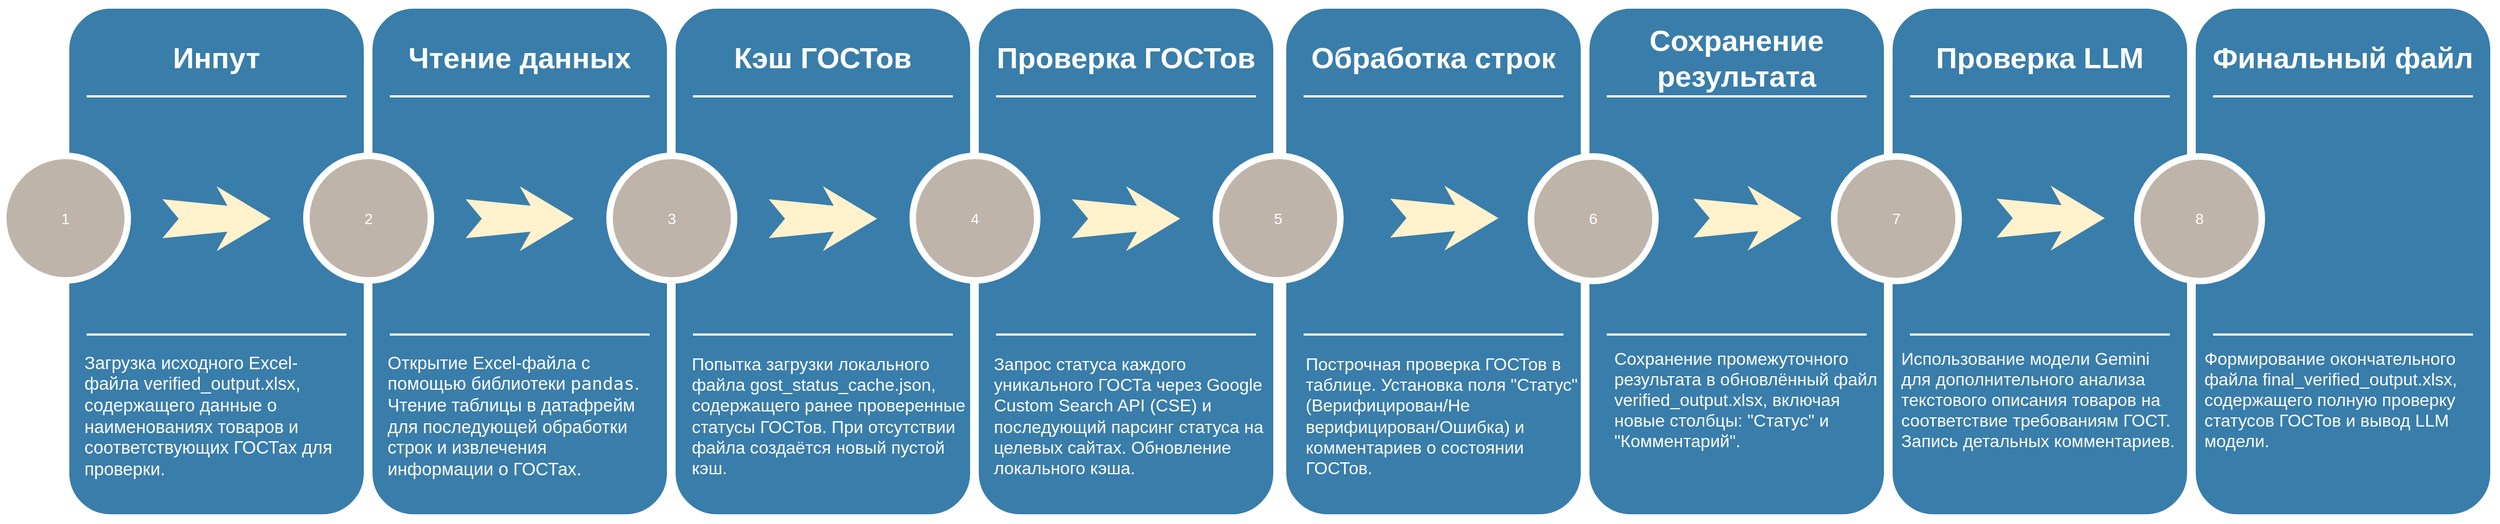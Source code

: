 <mxfile version="26.1.2">
  <diagram name="Page-1" id="12e1b939-464a-85fe-373e-61e167be1490">
    <mxGraphModel dx="1720" dy="871" grid="1" gridSize="10" guides="1" tooltips="1" connect="1" arrows="1" fold="1" page="1" pageScale="1.5" pageWidth="1169" pageHeight="826" background="none" math="0" shadow="0">
      <root>
        <mxCell id="0" />
        <mxCell id="1" parent="0" />
        <mxCell id="60da8b9f42644d3a-2" value="" style="whiteSpace=wrap;html=1;rounded=1;shadow=0;strokeWidth=8;fontSize=20;align=center;fillColor=#397DAA;strokeColor=#FFFFFF;" parent="1" vertex="1">
          <mxGeometry x="316" y="405" width="280" height="475" as="geometry" />
        </mxCell>
        <mxCell id="60da8b9f42644d3a-3" value="Инпут" style="text;html=1;strokeColor=none;fillColor=none;align=center;verticalAlign=middle;whiteSpace=wrap;rounded=0;shadow=0;fontSize=27;fontColor=#FFFFFF;fontStyle=1" parent="1" vertex="1">
          <mxGeometry x="316" y="425" width="280" height="60" as="geometry" />
        </mxCell>
        <mxCell id="60da8b9f42644d3a-4" value="&lt;h3 class=&quot;&quot; data-end=&quot;306&quot; data-start=&quot;272&quot;&gt;&lt;span style=&quot;font-weight: normal;&quot;&gt;Загрузка исходного Excel-файла &lt;code data-end=&quot;256&quot; data-start=&quot;234&quot;&gt;&lt;font face=&quot;Helvetica&quot;&gt;verified_output.xlsx&lt;/font&gt;&lt;/code&gt;, содержащего данные о наименованиях товаров и соответствующих ГОСТах для проверки.&lt;/span&gt;&lt;/h3&gt;" style="text;html=1;strokeColor=none;fillColor=none;align=left;verticalAlign=middle;whiteSpace=wrap;rounded=0;shadow=0;fontSize=14;fontColor=#FFFFFF;" parent="1" vertex="1">
          <mxGeometry x="332" y="740" width="248" height="90" as="geometry" />
        </mxCell>
        <mxCell id="60da8b9f42644d3a-6" value="" style="line;strokeWidth=2;html=1;rounded=0;shadow=0;fontSize=27;align=center;fillColor=none;strokeColor=#FFFFFF;" parent="1" vertex="1">
          <mxGeometry x="336" y="485" width="240" height="10" as="geometry" />
        </mxCell>
        <mxCell id="60da8b9f42644d3a-7" value="" style="line;strokeWidth=2;html=1;rounded=0;shadow=0;fontSize=27;align=center;fillColor=none;strokeColor=#FFFFFF;" parent="1" vertex="1">
          <mxGeometry x="336" y="705" width="240" height="10" as="geometry" />
        </mxCell>
        <mxCell id="60da8b9f42644d3a-8" value="1" style="ellipse;whiteSpace=wrap;html=1;rounded=0;shadow=0;strokeWidth=6;fontSize=14;align=center;fillColor=#BFB4A9;strokeColor=#FFFFFF;fontColor=#FFFFFF;" parent="1" vertex="1">
          <mxGeometry x="259" y="545" width="115" height="115" as="geometry" />
        </mxCell>
        <mxCell id="60da8b9f42644d3a-9" value="" style="html=1;shadow=0;dashed=0;align=center;verticalAlign=middle;shape=mxgraph.arrows2.stylisedArrow;dy=0.6;dx=40;notch=15;feather=0.4;rounded=0;strokeWidth=1;fontSize=27;strokeColor=none;fillColor=#fff2cc;" parent="1" vertex="1">
          <mxGeometry x="406" y="573" width="100" height="60" as="geometry" />
        </mxCell>
        <mxCell id="60da8b9f42644d3a-17" value="" style="whiteSpace=wrap;html=1;rounded=1;shadow=0;strokeWidth=8;fontSize=20;align=center;fillColor=#397DAA;strokeColor=#FFFFFF;" parent="1" vertex="1">
          <mxGeometry x="596" y="405" width="280" height="475" as="geometry" />
        </mxCell>
        <mxCell id="60da8b9f42644d3a-18" value="Чтение данных" style="text;html=1;strokeColor=none;fillColor=none;align=center;verticalAlign=middle;whiteSpace=wrap;rounded=0;shadow=0;fontSize=27;fontColor=#FFFFFF;fontStyle=1" parent="1" vertex="1">
          <mxGeometry x="596" y="425" width="280" height="60" as="geometry" />
        </mxCell>
        <mxCell id="60da8b9f42644d3a-19" value="&lt;h3 style=&quot;&quot; class=&quot;&quot; data-end=&quot;534&quot; data-start=&quot;494&quot;&gt;&lt;span style=&quot;font-weight: normal;&quot;&gt;Открытие Excel-файла с помощью библиотеки &lt;code data-end=&quot;469&quot; data-start=&quot;461&quot;&gt;pandas&lt;/code&gt;. Чтение таблицы в датафрейм для последующей обработки строк и извлечения информации о ГОСТах.&lt;/span&gt;&lt;/h3&gt;" style="text;html=1;strokeColor=none;fillColor=none;align=left;verticalAlign=middle;whiteSpace=wrap;rounded=0;shadow=0;fontSize=14;fontColor=#FFFFFF;" parent="1" vertex="1">
          <mxGeometry x="612" y="740" width="248" height="90" as="geometry" />
        </mxCell>
        <mxCell id="60da8b9f42644d3a-20" value="" style="line;strokeWidth=2;html=1;rounded=0;shadow=0;fontSize=27;align=center;fillColor=none;strokeColor=#FFFFFF;" parent="1" vertex="1">
          <mxGeometry x="616" y="485" width="240" height="10" as="geometry" />
        </mxCell>
        <mxCell id="60da8b9f42644d3a-21" value="" style="line;strokeWidth=2;html=1;rounded=0;shadow=0;fontSize=27;align=center;fillColor=none;strokeColor=#FFFFFF;" parent="1" vertex="1">
          <mxGeometry x="616" y="705" width="240" height="10" as="geometry" />
        </mxCell>
        <mxCell id="60da8b9f42644d3a-22" value="2" style="ellipse;whiteSpace=wrap;html=1;rounded=0;shadow=0;strokeWidth=6;fontSize=14;align=center;fillColor=#BFB4A9;strokeColor=#FFFFFF;fontColor=#FFFFFF;" parent="1" vertex="1">
          <mxGeometry x="539" y="545" width="115" height="115" as="geometry" />
        </mxCell>
        <mxCell id="60da8b9f42644d3a-23" value="" style="html=1;shadow=0;dashed=0;align=center;verticalAlign=middle;shape=mxgraph.arrows2.stylisedArrow;dy=0.6;dx=40;notch=15;feather=0.4;rounded=0;strokeWidth=1;fontSize=27;strokeColor=none;fillColor=#fff2cc;" parent="1" vertex="1">
          <mxGeometry x="686" y="573" width="100" height="60" as="geometry" />
        </mxCell>
        <mxCell id="60da8b9f42644d3a-24" value="" style="whiteSpace=wrap;html=1;rounded=1;shadow=0;strokeWidth=8;fontSize=20;align=center;fillColor=#397DAA;strokeColor=#FFFFFF;" parent="1" vertex="1">
          <mxGeometry x="876" y="405" width="280" height="475" as="geometry" />
        </mxCell>
        <mxCell id="60da8b9f42644d3a-25" value="Кэш ГОСТов" style="text;html=1;strokeColor=none;fillColor=none;align=center;verticalAlign=middle;whiteSpace=wrap;rounded=0;shadow=0;fontSize=27;fontColor=#FFFFFF;fontStyle=1" parent="1" vertex="1">
          <mxGeometry x="876" y="425" width="280" height="60" as="geometry" />
        </mxCell>
        <mxCell id="60da8b9f42644d3a-26" value="&lt;font style=&quot;font-size: 16px;&quot;&gt;Попытка загрузки локального файла &lt;code data-end=&quot;695&quot; data-start=&quot;671&quot;&gt;&lt;font face=&quot;Helvetica&quot;&gt;gost_status_cache.json&lt;/font&gt;&lt;/code&gt;, содержащего ранее проверенные статусы ГОСТов. При отсутствии файла создаётся новый пустой кэш.&lt;/font&gt;" style="text;html=1;strokeColor=none;fillColor=none;align=left;verticalAlign=middle;whiteSpace=wrap;rounded=0;shadow=0;fontSize=14;fontColor=#FFFFFF;" parent="1" vertex="1">
          <mxGeometry x="893" y="740" width="263" height="90" as="geometry" />
        </mxCell>
        <mxCell id="60da8b9f42644d3a-27" value="" style="line;strokeWidth=2;html=1;rounded=0;shadow=0;fontSize=27;align=center;fillColor=none;strokeColor=#FFFFFF;" parent="1" vertex="1">
          <mxGeometry x="896" y="485" width="240" height="10" as="geometry" />
        </mxCell>
        <mxCell id="60da8b9f42644d3a-28" value="" style="line;strokeWidth=2;html=1;rounded=0;shadow=0;fontSize=27;align=center;fillColor=none;strokeColor=#FFFFFF;" parent="1" vertex="1">
          <mxGeometry x="896" y="705" width="240" height="10" as="geometry" />
        </mxCell>
        <mxCell id="60da8b9f42644d3a-29" value="3" style="ellipse;whiteSpace=wrap;html=1;rounded=0;shadow=0;strokeWidth=6;fontSize=14;align=center;fillColor=#BFB4A9;strokeColor=#FFFFFF;fontColor=#FFFFFF;" parent="1" vertex="1">
          <mxGeometry x="819" y="545" width="115" height="115" as="geometry" />
        </mxCell>
        <mxCell id="60da8b9f42644d3a-30" value="" style="html=1;shadow=0;dashed=0;align=center;verticalAlign=middle;shape=mxgraph.arrows2.stylisedArrow;dy=0.6;dx=40;notch=15;feather=0.4;rounded=0;strokeWidth=1;fontSize=27;strokeColor=none;fillColor=#fff2cc;" parent="1" vertex="1">
          <mxGeometry x="966" y="573" width="100" height="60" as="geometry" />
        </mxCell>
        <mxCell id="60da8b9f42644d3a-31" value="" style="whiteSpace=wrap;html=1;rounded=1;shadow=0;strokeWidth=8;fontSize=20;align=center;fillColor=#397DAA;strokeColor=#FFFFFF;" parent="1" vertex="1">
          <mxGeometry x="1156" y="405" width="280" height="475" as="geometry" />
        </mxCell>
        <mxCell id="60da8b9f42644d3a-32" value="Проверка ГОСТов" style="text;html=1;strokeColor=none;fillColor=none;align=center;verticalAlign=middle;whiteSpace=wrap;rounded=0;shadow=0;fontSize=27;fontColor=#FFFFFF;fontStyle=1" parent="1" vertex="1">
          <mxGeometry x="1156" y="425" width="280" height="60" as="geometry" />
        </mxCell>
        <mxCell id="60da8b9f42644d3a-33" value="&lt;font style=&quot;font-size: 16px;&quot;&gt;Запрос статуса каждого уникального ГОСТа через Google Custom Search API (CSE) и последующий парсинг статуса на целевых сайтах. Обновление локального кэша.&lt;/font&gt;" style="text;html=1;strokeColor=none;fillColor=none;align=left;verticalAlign=middle;whiteSpace=wrap;rounded=0;shadow=0;fontSize=14;fontColor=#FFFFFF;" parent="1" vertex="1">
          <mxGeometry x="1172" y="740" width="264" height="90" as="geometry" />
        </mxCell>
        <mxCell id="60da8b9f42644d3a-34" value="" style="line;strokeWidth=2;html=1;rounded=0;shadow=0;fontSize=27;align=center;fillColor=none;strokeColor=#FFFFFF;" parent="1" vertex="1">
          <mxGeometry x="1176" y="485" width="240" height="10" as="geometry" />
        </mxCell>
        <mxCell id="60da8b9f42644d3a-35" value="" style="line;strokeWidth=2;html=1;rounded=0;shadow=0;fontSize=27;align=center;fillColor=none;strokeColor=#FFFFFF;" parent="1" vertex="1">
          <mxGeometry x="1176" y="705" width="240" height="10" as="geometry" />
        </mxCell>
        <mxCell id="60da8b9f42644d3a-36" value="4" style="ellipse;whiteSpace=wrap;html=1;rounded=0;shadow=0;strokeWidth=6;fontSize=14;align=center;fillColor=#BFB4A9;strokeColor=#FFFFFF;fontColor=#FFFFFF;" parent="1" vertex="1">
          <mxGeometry x="1099" y="545" width="115" height="115" as="geometry" />
        </mxCell>
        <mxCell id="60da8b9f42644d3a-37" value="" style="html=1;shadow=0;dashed=0;align=center;verticalAlign=middle;shape=mxgraph.arrows2.stylisedArrow;dy=0.6;dx=40;notch=15;feather=0.4;rounded=0;strokeWidth=1;fontSize=27;strokeColor=none;fillColor=#fff2cc;" parent="1" vertex="1">
          <mxGeometry x="1246" y="573" width="100" height="60" as="geometry" />
        </mxCell>
        <mxCell id="5wUB3Aj1XAm7dz7FPp3d-1" value="" style="whiteSpace=wrap;html=1;rounded=1;shadow=0;strokeWidth=8;fontSize=20;align=center;fillColor=#397DAA;strokeColor=#FFFFFF;" vertex="1" parent="1">
          <mxGeometry x="1440" y="405" width="280" height="475" as="geometry" />
        </mxCell>
        <mxCell id="60da8b9f42644d3a-38" value="5" style="ellipse;whiteSpace=wrap;html=1;rounded=0;shadow=0;strokeWidth=6;fontSize=14;align=center;fillColor=#BFB4A9;strokeColor=#FFFFFF;fontColor=#FFFFFF;" parent="1" vertex="1">
          <mxGeometry x="1379" y="545" width="115" height="115" as="geometry" />
        </mxCell>
        <mxCell id="5wUB3Aj1XAm7dz7FPp3d-2" value="" style="html=1;shadow=0;dashed=0;align=center;verticalAlign=middle;shape=mxgraph.arrows2.stylisedArrow;dy=0.6;dx=40;notch=15;feather=0.4;rounded=0;strokeWidth=1;fontSize=27;strokeColor=none;fillColor=#fff2cc;" vertex="1" parent="1">
          <mxGeometry x="1540" y="572.5" width="100" height="60" as="geometry" />
        </mxCell>
        <mxCell id="5wUB3Aj1XAm7dz7FPp3d-6" value="" style="line;strokeWidth=2;html=1;rounded=0;shadow=0;fontSize=27;align=center;fillColor=none;strokeColor=#FFFFFF;" vertex="1" parent="1">
          <mxGeometry x="1460" y="485" width="240" height="10" as="geometry" />
        </mxCell>
        <mxCell id="5wUB3Aj1XAm7dz7FPp3d-7" value="" style="line;strokeWidth=2;html=1;rounded=0;shadow=0;fontSize=27;align=center;fillColor=none;strokeColor=#FFFFFF;" vertex="1" parent="1">
          <mxGeometry x="1460" y="705" width="240" height="10" as="geometry" />
        </mxCell>
        <mxCell id="5wUB3Aj1XAm7dz7FPp3d-9" value="Обработка строк" style="text;html=1;strokeColor=none;fillColor=none;align=center;verticalAlign=middle;whiteSpace=wrap;rounded=0;shadow=0;fontSize=27;fontColor=#FFFFFF;fontStyle=1" vertex="1" parent="1">
          <mxGeometry x="1440" y="425" width="280" height="60" as="geometry" />
        </mxCell>
        <mxCell id="5wUB3Aj1XAm7dz7FPp3d-11" value="" style="whiteSpace=wrap;html=1;rounded=1;shadow=0;strokeWidth=8;fontSize=20;align=center;fillColor=#397DAA;strokeColor=#FFFFFF;" vertex="1" parent="1">
          <mxGeometry x="1720" y="405" width="280" height="475" as="geometry" />
        </mxCell>
        <mxCell id="5wUB3Aj1XAm7dz7FPp3d-10" value="6" style="ellipse;whiteSpace=wrap;html=1;rounded=0;shadow=0;strokeWidth=6;fontSize=14;align=center;fillColor=#BFB4A9;strokeColor=#FFFFFF;fontColor=#FFFFFF;" vertex="1" parent="1">
          <mxGeometry x="1670" y="545.5" width="115" height="115" as="geometry" />
        </mxCell>
        <mxCell id="5wUB3Aj1XAm7dz7FPp3d-12" value="" style="html=1;shadow=0;dashed=0;align=center;verticalAlign=middle;shape=mxgraph.arrows2.stylisedArrow;dy=0.6;dx=40;notch=15;feather=0.4;rounded=0;strokeWidth=1;fontSize=27;strokeColor=none;fillColor=#fff2cc;" vertex="1" parent="1">
          <mxGeometry x="1820" y="572.5" width="100" height="60" as="geometry" />
        </mxCell>
        <mxCell id="5wUB3Aj1XAm7dz7FPp3d-13" value="" style="line;strokeWidth=2;html=1;rounded=0;shadow=0;fontSize=27;align=center;fillColor=none;strokeColor=#FFFFFF;" vertex="1" parent="1">
          <mxGeometry x="1740" y="485" width="240" height="10" as="geometry" />
        </mxCell>
        <mxCell id="5wUB3Aj1XAm7dz7FPp3d-14" value="" style="line;strokeWidth=2;html=1;rounded=0;shadow=0;fontSize=27;align=center;fillColor=none;strokeColor=#FFFFFF;" vertex="1" parent="1">
          <mxGeometry x="1740" y="705" width="240" height="10" as="geometry" />
        </mxCell>
        <mxCell id="5wUB3Aj1XAm7dz7FPp3d-15" value="Сохранение результата" style="text;html=1;strokeColor=none;fillColor=none;align=center;verticalAlign=middle;whiteSpace=wrap;rounded=0;shadow=0;fontSize=27;fontColor=#FFFFFF;fontStyle=1" vertex="1" parent="1">
          <mxGeometry x="1720" y="425" width="280" height="60" as="geometry" />
        </mxCell>
        <mxCell id="5wUB3Aj1XAm7dz7FPp3d-16" value="" style="whiteSpace=wrap;html=1;rounded=1;shadow=0;strokeWidth=8;fontSize=20;align=center;fillColor=#397DAA;strokeColor=#FFFFFF;" vertex="1" parent="1">
          <mxGeometry x="2000" y="405" width="280" height="475" as="geometry" />
        </mxCell>
        <mxCell id="5wUB3Aj1XAm7dz7FPp3d-17" value="" style="html=1;shadow=0;dashed=0;align=center;verticalAlign=middle;shape=mxgraph.arrows2.stylisedArrow;dy=0.6;dx=40;notch=15;feather=0.4;rounded=0;strokeWidth=1;fontSize=27;strokeColor=none;fillColor=#fff2cc;" vertex="1" parent="1">
          <mxGeometry x="2100" y="572.5" width="100" height="60" as="geometry" />
        </mxCell>
        <mxCell id="5wUB3Aj1XAm7dz7FPp3d-18" value="" style="line;strokeWidth=2;html=1;rounded=0;shadow=0;fontSize=27;align=center;fillColor=none;strokeColor=#FFFFFF;" vertex="1" parent="1">
          <mxGeometry x="2020" y="485" width="240" height="10" as="geometry" />
        </mxCell>
        <mxCell id="5wUB3Aj1XAm7dz7FPp3d-19" value="" style="line;strokeWidth=2;html=1;rounded=0;shadow=0;fontSize=27;align=center;fillColor=none;strokeColor=#FFFFFF;" vertex="1" parent="1">
          <mxGeometry x="2020" y="705" width="240" height="10" as="geometry" />
        </mxCell>
        <mxCell id="5wUB3Aj1XAm7dz7FPp3d-20" value="Проверка LLM" style="text;html=1;strokeColor=none;fillColor=none;align=center;verticalAlign=middle;whiteSpace=wrap;rounded=0;shadow=0;fontSize=27;fontColor=#FFFFFF;fontStyle=1" vertex="1" parent="1">
          <mxGeometry x="2000" y="425" width="280" height="60" as="geometry" />
        </mxCell>
        <mxCell id="5wUB3Aj1XAm7dz7FPp3d-21" value="7" style="ellipse;whiteSpace=wrap;html=1;rounded=0;shadow=0;strokeWidth=6;fontSize=14;align=center;fillColor=#BFB4A9;strokeColor=#FFFFFF;fontColor=#FFFFFF;" vertex="1" parent="1">
          <mxGeometry x="1950" y="545.5" width="115" height="115" as="geometry" />
        </mxCell>
        <mxCell id="5wUB3Aj1XAm7dz7FPp3d-23" value="" style="whiteSpace=wrap;html=1;rounded=1;shadow=0;strokeWidth=8;fontSize=20;align=center;fillColor=#397DAA;strokeColor=#FFFFFF;" vertex="1" parent="1">
          <mxGeometry x="2280" y="405" width="280" height="475" as="geometry" />
        </mxCell>
        <mxCell id="5wUB3Aj1XAm7dz7FPp3d-22" value="8" style="ellipse;whiteSpace=wrap;html=1;rounded=0;shadow=0;strokeWidth=6;fontSize=14;align=center;fillColor=#BFB4A9;strokeColor=#FFFFFF;fontColor=#FFFFFF;" vertex="1" parent="1">
          <mxGeometry x="2230" y="545.5" width="115" height="115" as="geometry" />
        </mxCell>
        <mxCell id="5wUB3Aj1XAm7dz7FPp3d-24" value="" style="line;strokeWidth=2;html=1;rounded=0;shadow=0;fontSize=27;align=center;fillColor=none;strokeColor=#FFFFFF;" vertex="1" parent="1">
          <mxGeometry x="2300" y="485" width="240" height="10" as="geometry" />
        </mxCell>
        <mxCell id="5wUB3Aj1XAm7dz7FPp3d-25" value="" style="line;strokeWidth=2;html=1;rounded=0;shadow=0;fontSize=27;align=center;fillColor=none;strokeColor=#FFFFFF;" vertex="1" parent="1">
          <mxGeometry x="2300" y="705" width="240" height="10" as="geometry" />
        </mxCell>
        <mxCell id="5wUB3Aj1XAm7dz7FPp3d-26" value="Финальный файл" style="text;html=1;strokeColor=none;fillColor=none;align=center;verticalAlign=middle;whiteSpace=wrap;rounded=0;shadow=0;fontSize=27;fontColor=#FFFFFF;fontStyle=1" vertex="1" parent="1">
          <mxGeometry x="2280" y="425" width="280" height="60" as="geometry" />
        </mxCell>
        <mxCell id="5wUB3Aj1XAm7dz7FPp3d-27" value="&lt;font style=&quot;font-size: 16px;&quot;&gt;Построчная проверка ГОСТов в таблице. Установка поля &quot;Статус&quot; (Верифицирован/Не верифицирован/Ошибка) и комментариев о состоянии ГОСТов.&lt;/font&gt;" style="text;html=1;strokeColor=none;fillColor=none;align=left;verticalAlign=middle;whiteSpace=wrap;rounded=0;shadow=0;fontSize=14;fontColor=#FFFFFF;" vertex="1" parent="1">
          <mxGeometry x="1460" y="740" width="260" height="90" as="geometry" />
        </mxCell>
        <mxCell id="5wUB3Aj1XAm7dz7FPp3d-28" value="&lt;font style=&quot;font-size: 16px;&quot;&gt;Сохранение промежуточного результата в обновлённый файл &lt;code data-end=&quot;1423&quot; data-start=&quot;1401&quot;&gt;&lt;font face=&quot;Helvetica&quot;&gt;verified_output.xlsx&lt;/font&gt;&lt;/code&gt;, включая новые столбцы: &quot;Статус&quot; и &quot;Комментарий&quot;.&lt;/font&gt;" style="text;html=1;strokeColor=none;fillColor=none;align=left;verticalAlign=middle;whiteSpace=wrap;rounded=0;shadow=0;fontSize=14;fontColor=#FFFFFF;" vertex="1" parent="1">
          <mxGeometry x="1745" y="725" width="250" height="90" as="geometry" />
        </mxCell>
        <mxCell id="5wUB3Aj1XAm7dz7FPp3d-29" value="&lt;font style=&quot;font-size: 16px;&quot;&gt;Использование модели Gemini для дополнительного анализа текстового описания товаров на соответствие требованиям ГОСТ. Запись детальных комментариев.&lt;/font&gt;" style="text;html=1;strokeColor=none;fillColor=none;align=left;verticalAlign=middle;whiteSpace=wrap;rounded=0;shadow=0;fontSize=14;fontColor=#FFFFFF;" vertex="1" parent="1">
          <mxGeometry x="2010" y="725" width="260" height="90" as="geometry" />
        </mxCell>
        <mxCell id="5wUB3Aj1XAm7dz7FPp3d-30" value="&lt;font style=&quot;font-size: 16px;&quot;&gt;Формирование окончательного файла &lt;code data-end=&quot;1844&quot; data-start=&quot;1816&quot;&gt;&lt;font face=&quot;Helvetica&quot;&gt;final_verified_output.xlsx&lt;/font&gt;&lt;/code&gt;, содержащего полную проверку статусов ГОСТов и вывод LLM модели.&lt;/font&gt;" style="text;html=1;strokeColor=none;fillColor=none;align=left;verticalAlign=middle;whiteSpace=wrap;rounded=0;shadow=0;fontSize=14;fontColor=#FFFFFF;" vertex="1" parent="1">
          <mxGeometry x="2290" y="717.5" width="260" height="105" as="geometry" />
        </mxCell>
      </root>
    </mxGraphModel>
  </diagram>
</mxfile>
